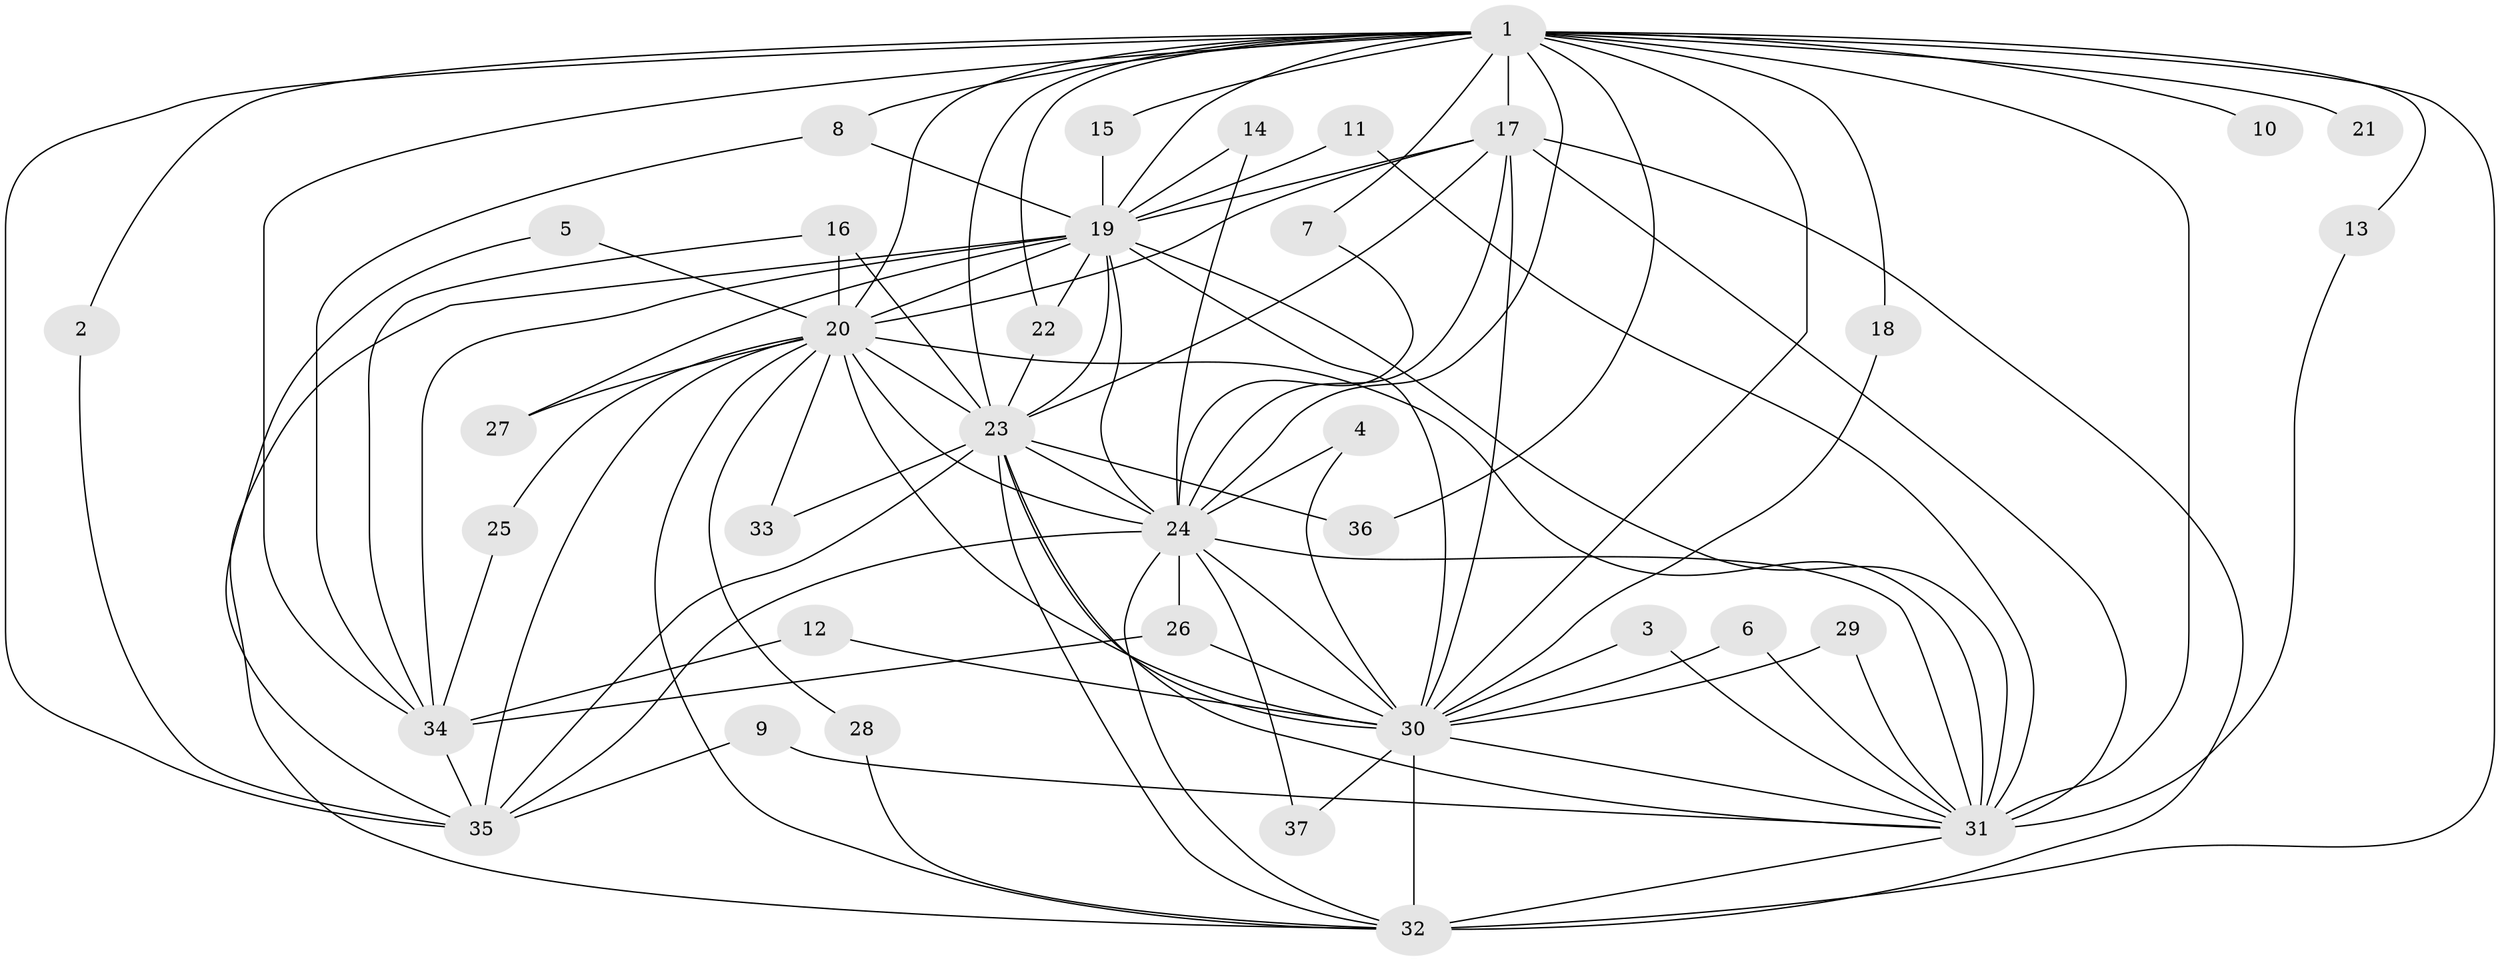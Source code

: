 // original degree distribution, {25: 0.013513513513513514, 21: 0.02702702702702703, 18: 0.06756756756756757, 11: 0.02702702702702703, 2: 0.5945945945945946, 4: 0.08108108108108109, 8: 0.013513513513513514, 5: 0.02702702702702703, 3: 0.13513513513513514, 7: 0.013513513513513514}
// Generated by graph-tools (version 1.1) at 2025/25/03/09/25 03:25:41]
// undirected, 37 vertices, 97 edges
graph export_dot {
graph [start="1"]
  node [color=gray90,style=filled];
  1;
  2;
  3;
  4;
  5;
  6;
  7;
  8;
  9;
  10;
  11;
  12;
  13;
  14;
  15;
  16;
  17;
  18;
  19;
  20;
  21;
  22;
  23;
  24;
  25;
  26;
  27;
  28;
  29;
  30;
  31;
  32;
  33;
  34;
  35;
  36;
  37;
  1 -- 2 [weight=1.0];
  1 -- 7 [weight=1.0];
  1 -- 8 [weight=1.0];
  1 -- 10 [weight=1.0];
  1 -- 13 [weight=1.0];
  1 -- 15 [weight=1.0];
  1 -- 17 [weight=3.0];
  1 -- 18 [weight=1.0];
  1 -- 19 [weight=2.0];
  1 -- 20 [weight=4.0];
  1 -- 21 [weight=2.0];
  1 -- 22 [weight=3.0];
  1 -- 23 [weight=3.0];
  1 -- 24 [weight=2.0];
  1 -- 30 [weight=4.0];
  1 -- 31 [weight=4.0];
  1 -- 32 [weight=3.0];
  1 -- 34 [weight=1.0];
  1 -- 35 [weight=1.0];
  1 -- 36 [weight=1.0];
  2 -- 35 [weight=1.0];
  3 -- 30 [weight=1.0];
  3 -- 31 [weight=1.0];
  4 -- 24 [weight=1.0];
  4 -- 30 [weight=1.0];
  5 -- 20 [weight=1.0];
  5 -- 35 [weight=1.0];
  6 -- 30 [weight=1.0];
  6 -- 31 [weight=1.0];
  7 -- 24 [weight=1.0];
  8 -- 19 [weight=1.0];
  8 -- 34 [weight=1.0];
  9 -- 31 [weight=1.0];
  9 -- 35 [weight=1.0];
  11 -- 19 [weight=1.0];
  11 -- 31 [weight=1.0];
  12 -- 30 [weight=1.0];
  12 -- 34 [weight=1.0];
  13 -- 31 [weight=1.0];
  14 -- 19 [weight=1.0];
  14 -- 24 [weight=1.0];
  15 -- 19 [weight=1.0];
  16 -- 20 [weight=2.0];
  16 -- 23 [weight=1.0];
  16 -- 34 [weight=1.0];
  17 -- 19 [weight=1.0];
  17 -- 20 [weight=1.0];
  17 -- 23 [weight=2.0];
  17 -- 24 [weight=1.0];
  17 -- 30 [weight=1.0];
  17 -- 31 [weight=1.0];
  17 -- 32 [weight=1.0];
  18 -- 30 [weight=1.0];
  19 -- 20 [weight=1.0];
  19 -- 22 [weight=1.0];
  19 -- 23 [weight=2.0];
  19 -- 24 [weight=1.0];
  19 -- 27 [weight=1.0];
  19 -- 30 [weight=2.0];
  19 -- 31 [weight=3.0];
  19 -- 32 [weight=1.0];
  19 -- 34 [weight=1.0];
  20 -- 23 [weight=1.0];
  20 -- 24 [weight=1.0];
  20 -- 25 [weight=1.0];
  20 -- 27 [weight=1.0];
  20 -- 28 [weight=1.0];
  20 -- 30 [weight=2.0];
  20 -- 31 [weight=1.0];
  20 -- 32 [weight=1.0];
  20 -- 33 [weight=1.0];
  20 -- 35 [weight=1.0];
  22 -- 23 [weight=1.0];
  23 -- 24 [weight=1.0];
  23 -- 30 [weight=2.0];
  23 -- 31 [weight=1.0];
  23 -- 32 [weight=1.0];
  23 -- 33 [weight=1.0];
  23 -- 35 [weight=1.0];
  23 -- 36 [weight=1.0];
  24 -- 26 [weight=2.0];
  24 -- 30 [weight=2.0];
  24 -- 31 [weight=1.0];
  24 -- 32 [weight=2.0];
  24 -- 35 [weight=1.0];
  24 -- 37 [weight=1.0];
  25 -- 34 [weight=1.0];
  26 -- 30 [weight=1.0];
  26 -- 34 [weight=1.0];
  28 -- 32 [weight=1.0];
  29 -- 30 [weight=1.0];
  29 -- 31 [weight=1.0];
  30 -- 31 [weight=2.0];
  30 -- 32 [weight=1.0];
  30 -- 37 [weight=1.0];
  31 -- 32 [weight=2.0];
  34 -- 35 [weight=1.0];
}
